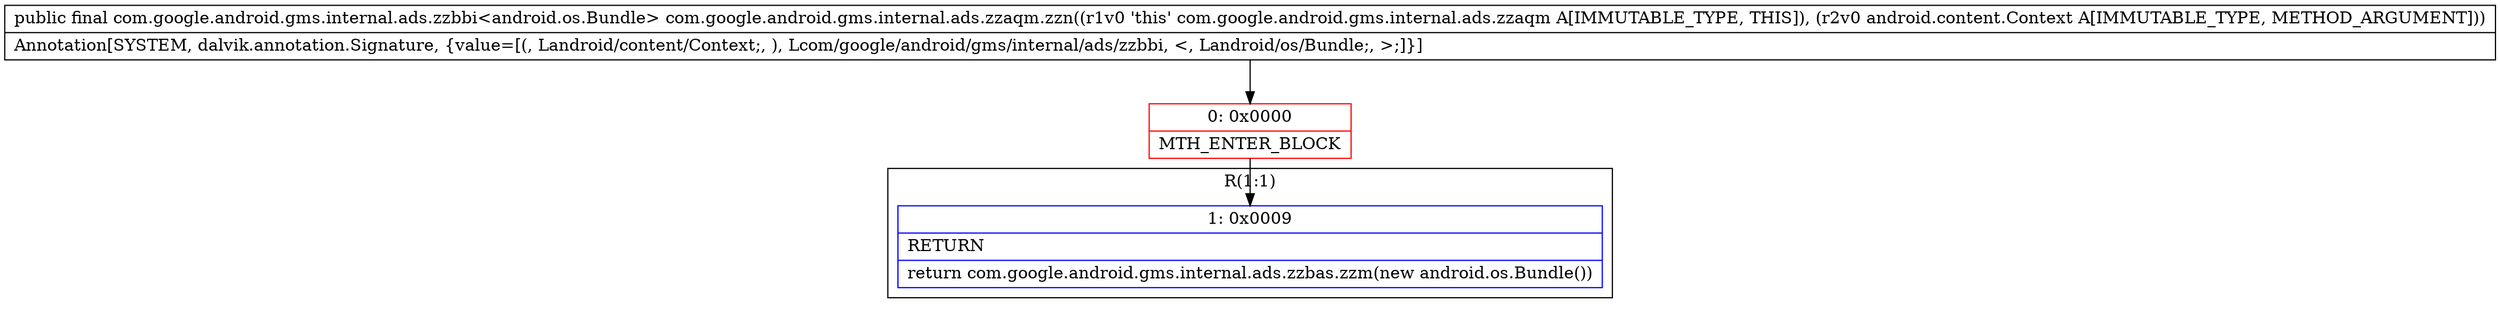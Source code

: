 digraph "CFG forcom.google.android.gms.internal.ads.zzaqm.zzn(Landroid\/content\/Context;)Lcom\/google\/android\/gms\/internal\/ads\/zzbbi;" {
subgraph cluster_Region_471066471 {
label = "R(1:1)";
node [shape=record,color=blue];
Node_1 [shape=record,label="{1\:\ 0x0009|RETURN\l|return com.google.android.gms.internal.ads.zzbas.zzm(new android.os.Bundle())\l}"];
}
Node_0 [shape=record,color=red,label="{0\:\ 0x0000|MTH_ENTER_BLOCK\l}"];
MethodNode[shape=record,label="{public final com.google.android.gms.internal.ads.zzbbi\<android.os.Bundle\> com.google.android.gms.internal.ads.zzaqm.zzn((r1v0 'this' com.google.android.gms.internal.ads.zzaqm A[IMMUTABLE_TYPE, THIS]), (r2v0 android.content.Context A[IMMUTABLE_TYPE, METHOD_ARGUMENT]))  | Annotation[SYSTEM, dalvik.annotation.Signature, \{value=[(, Landroid\/content\/Context;, ), Lcom\/google\/android\/gms\/internal\/ads\/zzbbi, \<, Landroid\/os\/Bundle;, \>;]\}]\l}"];
MethodNode -> Node_0;
Node_0 -> Node_1;
}

